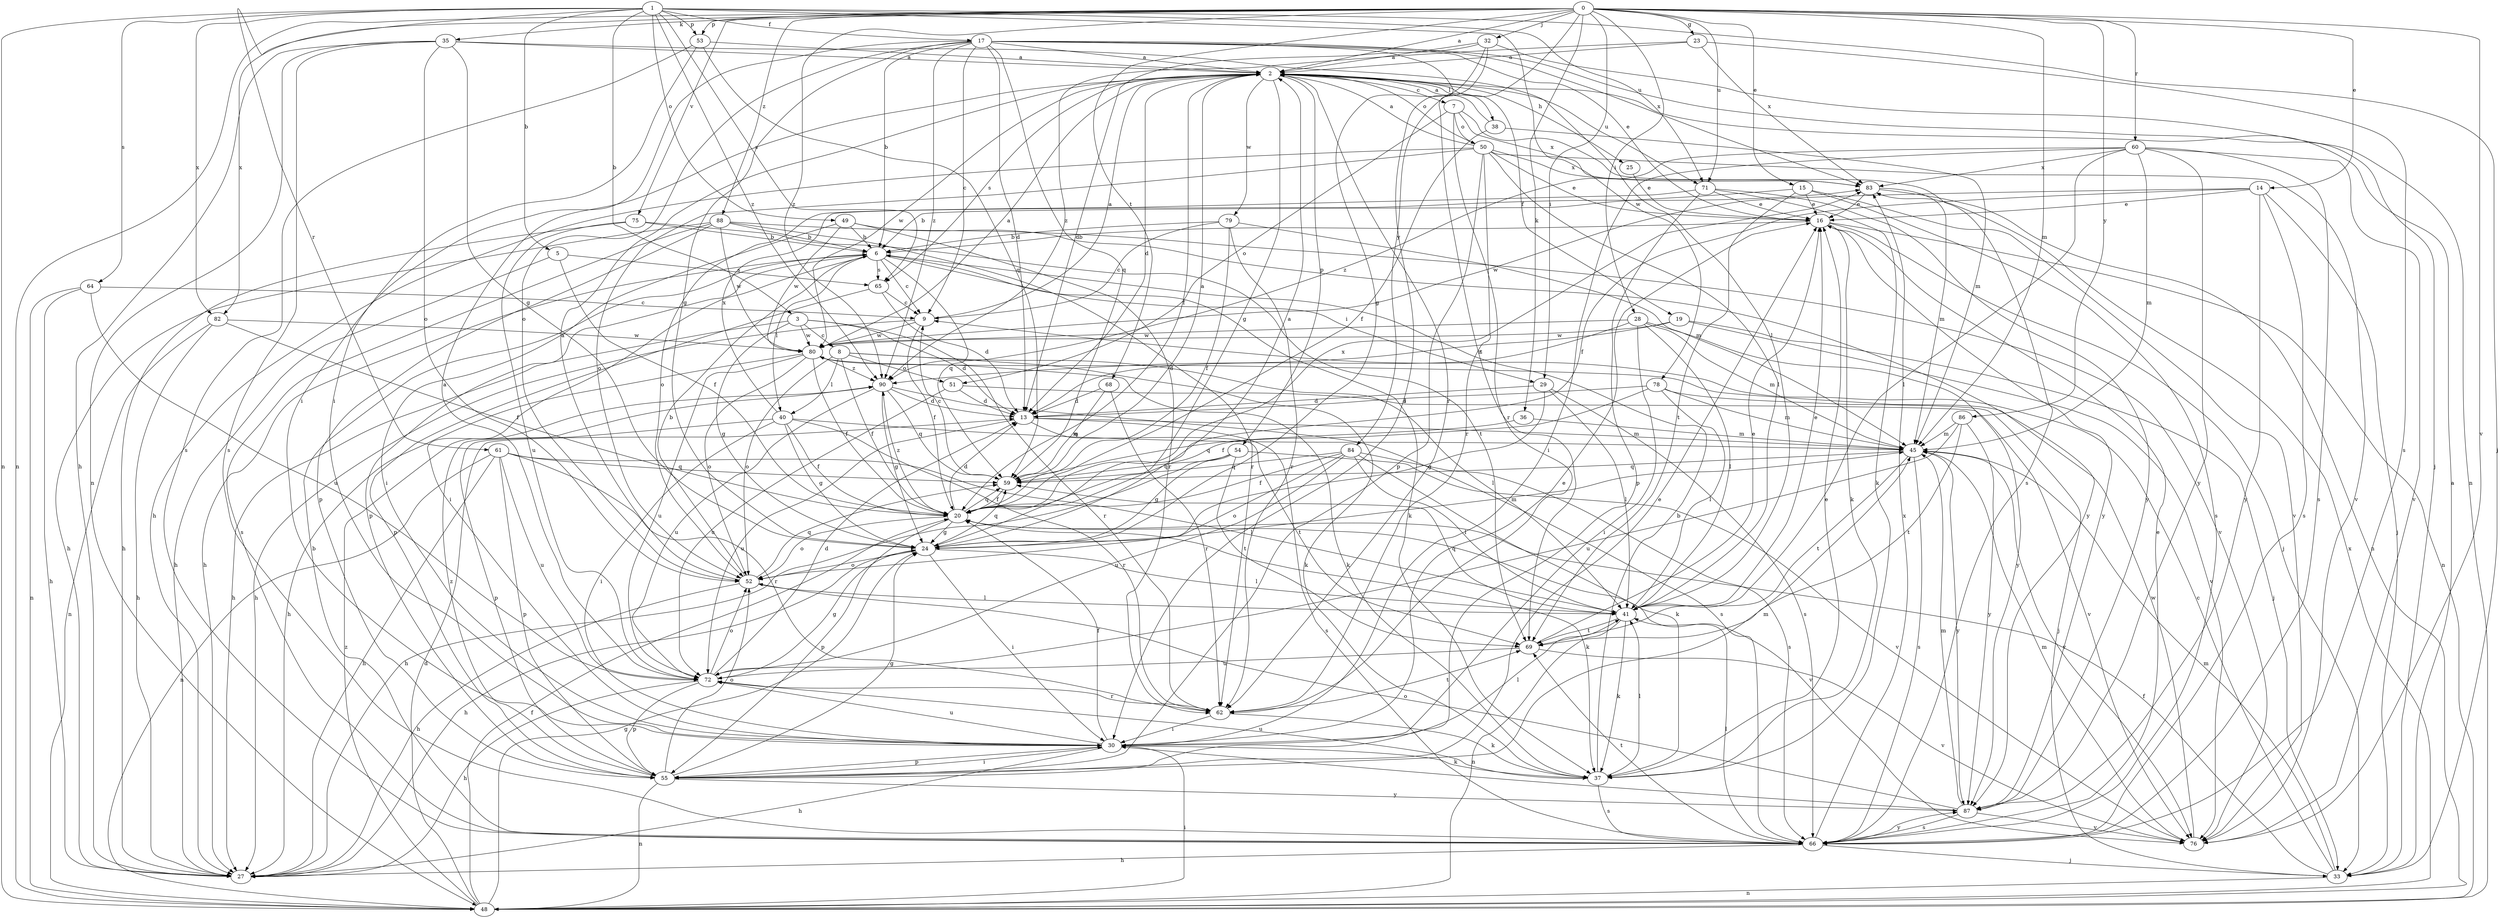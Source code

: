 strict digraph  {
0;
1;
2;
3;
5;
6;
7;
8;
9;
13;
14;
15;
16;
17;
19;
20;
23;
24;
25;
27;
28;
29;
30;
32;
33;
35;
36;
37;
38;
40;
41;
45;
48;
49;
50;
51;
52;
53;
54;
55;
59;
60;
61;
62;
64;
65;
66;
68;
69;
71;
72;
75;
76;
78;
79;
80;
82;
83;
84;
86;
87;
88;
90;
0 -> 2  [label=a];
0 -> 14  [label=e];
0 -> 15  [label=e];
0 -> 23  [label=g];
0 -> 28  [label=i];
0 -> 29  [label=i];
0 -> 32  [label=j];
0 -> 35  [label=k];
0 -> 36  [label=k];
0 -> 45  [label=m];
0 -> 48  [label=n];
0 -> 53  [label=p];
0 -> 60  [label=r];
0 -> 68  [label=t];
0 -> 71  [label=u];
0 -> 75  [label=v];
0 -> 76  [label=v];
0 -> 82  [label=x];
0 -> 84  [label=y];
0 -> 86  [label=y];
0 -> 88  [label=z];
0 -> 90  [label=z];
1 -> 3  [label=b];
1 -> 5  [label=b];
1 -> 17  [label=f];
1 -> 33  [label=j];
1 -> 48  [label=n];
1 -> 49  [label=o];
1 -> 53  [label=p];
1 -> 61  [label=r];
1 -> 64  [label=s];
1 -> 65  [label=s];
1 -> 71  [label=u];
1 -> 78  [label=w];
1 -> 82  [label=x];
1 -> 90  [label=z];
2 -> 7  [label=c];
2 -> 13  [label=d];
2 -> 19  [label=f];
2 -> 20  [label=f];
2 -> 24  [label=g];
2 -> 25  [label=h];
2 -> 38  [label=l];
2 -> 50  [label=o];
2 -> 54  [label=p];
2 -> 62  [label=r];
2 -> 65  [label=s];
2 -> 71  [label=u];
2 -> 79  [label=w];
2 -> 80  [label=w];
3 -> 8  [label=c];
3 -> 13  [label=d];
3 -> 24  [label=g];
3 -> 27  [label=h];
3 -> 62  [label=r];
3 -> 80  [label=w];
5 -> 20  [label=f];
5 -> 27  [label=h];
5 -> 65  [label=s];
6 -> 9  [label=c];
6 -> 27  [label=h];
6 -> 29  [label=i];
6 -> 30  [label=i];
6 -> 37  [label=k];
6 -> 40  [label=l];
6 -> 55  [label=p];
6 -> 59  [label=q];
6 -> 65  [label=s];
7 -> 50  [label=o];
7 -> 51  [label=o];
7 -> 62  [label=r];
7 -> 66  [label=s];
7 -> 83  [label=x];
8 -> 20  [label=f];
8 -> 37  [label=k];
8 -> 40  [label=l];
8 -> 41  [label=l];
8 -> 51  [label=o];
8 -> 52  [label=o];
9 -> 2  [label=a];
9 -> 20  [label=f];
9 -> 27  [label=h];
9 -> 80  [label=w];
13 -> 45  [label=m];
13 -> 66  [label=s];
13 -> 69  [label=t];
13 -> 72  [label=u];
14 -> 16  [label=e];
14 -> 20  [label=f];
14 -> 33  [label=j];
14 -> 66  [label=s];
14 -> 80  [label=w];
14 -> 87  [label=y];
15 -> 6  [label=b];
15 -> 16  [label=e];
15 -> 66  [label=s];
15 -> 69  [label=t];
15 -> 76  [label=v];
16 -> 6  [label=b];
16 -> 33  [label=j];
16 -> 37  [label=k];
16 -> 48  [label=n];
16 -> 87  [label=y];
17 -> 2  [label=a];
17 -> 6  [label=b];
17 -> 9  [label=c];
17 -> 13  [label=d];
17 -> 16  [label=e];
17 -> 24  [label=g];
17 -> 30  [label=i];
17 -> 33  [label=j];
17 -> 52  [label=o];
17 -> 59  [label=q];
17 -> 69  [label=t];
17 -> 83  [label=x];
17 -> 90  [label=z];
19 -> 33  [label=j];
19 -> 76  [label=v];
19 -> 80  [label=w];
19 -> 90  [label=z];
20 -> 13  [label=d];
20 -> 24  [label=g];
20 -> 37  [label=k];
20 -> 52  [label=o];
20 -> 55  [label=p];
20 -> 59  [label=q];
20 -> 76  [label=v];
20 -> 83  [label=x];
20 -> 90  [label=z];
23 -> 2  [label=a];
23 -> 66  [label=s];
23 -> 83  [label=x];
23 -> 90  [label=z];
24 -> 2  [label=a];
24 -> 27  [label=h];
24 -> 30  [label=i];
24 -> 41  [label=l];
24 -> 45  [label=m];
24 -> 52  [label=o];
24 -> 59  [label=q];
25 -> 16  [label=e];
28 -> 13  [label=d];
28 -> 30  [label=i];
28 -> 41  [label=l];
28 -> 45  [label=m];
28 -> 80  [label=w];
28 -> 87  [label=y];
29 -> 13  [label=d];
29 -> 24  [label=g];
29 -> 41  [label=l];
29 -> 66  [label=s];
30 -> 16  [label=e];
30 -> 20  [label=f];
30 -> 27  [label=h];
30 -> 37  [label=k];
30 -> 41  [label=l];
30 -> 55  [label=p];
30 -> 72  [label=u];
32 -> 2  [label=a];
32 -> 13  [label=d];
32 -> 24  [label=g];
32 -> 30  [label=i];
32 -> 48  [label=n];
33 -> 2  [label=a];
33 -> 9  [label=c];
33 -> 20  [label=f];
33 -> 45  [label=m];
33 -> 48  [label=n];
35 -> 2  [label=a];
35 -> 24  [label=g];
35 -> 27  [label=h];
35 -> 41  [label=l];
35 -> 48  [label=n];
35 -> 52  [label=o];
35 -> 66  [label=s];
36 -> 45  [label=m];
36 -> 59  [label=q];
37 -> 6  [label=b];
37 -> 16  [label=e];
37 -> 41  [label=l];
37 -> 66  [label=s];
37 -> 72  [label=u];
38 -> 2  [label=a];
38 -> 20  [label=f];
38 -> 45  [label=m];
40 -> 20  [label=f];
40 -> 24  [label=g];
40 -> 30  [label=i];
40 -> 45  [label=m];
40 -> 55  [label=p];
40 -> 62  [label=r];
40 -> 83  [label=x];
41 -> 16  [label=e];
41 -> 37  [label=k];
41 -> 48  [label=n];
41 -> 59  [label=q];
41 -> 69  [label=t];
45 -> 59  [label=q];
45 -> 66  [label=s];
45 -> 69  [label=t];
45 -> 76  [label=v];
45 -> 87  [label=y];
48 -> 13  [label=d];
48 -> 20  [label=f];
48 -> 24  [label=g];
48 -> 30  [label=i];
48 -> 83  [label=x];
48 -> 90  [label=z];
49 -> 6  [label=b];
49 -> 30  [label=i];
49 -> 62  [label=r];
49 -> 80  [label=w];
49 -> 87  [label=y];
50 -> 2  [label=a];
50 -> 16  [label=e];
50 -> 27  [label=h];
50 -> 41  [label=l];
50 -> 52  [label=o];
50 -> 55  [label=p];
50 -> 62  [label=r];
50 -> 76  [label=v];
50 -> 83  [label=x];
51 -> 13  [label=d];
51 -> 72  [label=u];
51 -> 76  [label=v];
52 -> 2  [label=a];
52 -> 6  [label=b];
52 -> 27  [label=h];
52 -> 41  [label=l];
52 -> 59  [label=q];
53 -> 2  [label=a];
53 -> 30  [label=i];
53 -> 59  [label=q];
53 -> 66  [label=s];
54 -> 24  [label=g];
54 -> 27  [label=h];
54 -> 59  [label=q];
54 -> 69  [label=t];
54 -> 76  [label=v];
55 -> 16  [label=e];
55 -> 24  [label=g];
55 -> 30  [label=i];
55 -> 45  [label=m];
55 -> 48  [label=n];
55 -> 52  [label=o];
55 -> 87  [label=y];
55 -> 90  [label=z];
59 -> 2  [label=a];
59 -> 9  [label=c];
59 -> 20  [label=f];
60 -> 30  [label=i];
60 -> 41  [label=l];
60 -> 45  [label=m];
60 -> 66  [label=s];
60 -> 76  [label=v];
60 -> 83  [label=x];
60 -> 87  [label=y];
60 -> 90  [label=z];
61 -> 27  [label=h];
61 -> 41  [label=l];
61 -> 48  [label=n];
61 -> 55  [label=p];
61 -> 59  [label=q];
61 -> 62  [label=r];
61 -> 72  [label=u];
62 -> 30  [label=i];
62 -> 37  [label=k];
62 -> 69  [label=t];
64 -> 9  [label=c];
64 -> 27  [label=h];
64 -> 48  [label=n];
64 -> 72  [label=u];
65 -> 9  [label=c];
65 -> 13  [label=d];
65 -> 55  [label=p];
66 -> 6  [label=b];
66 -> 16  [label=e];
66 -> 27  [label=h];
66 -> 33  [label=j];
66 -> 41  [label=l];
66 -> 69  [label=t];
66 -> 83  [label=x];
66 -> 87  [label=y];
68 -> 13  [label=d];
68 -> 59  [label=q];
68 -> 62  [label=r];
69 -> 16  [label=e];
69 -> 72  [label=u];
69 -> 76  [label=v];
71 -> 16  [label=e];
71 -> 37  [label=k];
71 -> 52  [label=o];
71 -> 55  [label=p];
71 -> 87  [label=y];
72 -> 2  [label=a];
72 -> 13  [label=d];
72 -> 24  [label=g];
72 -> 27  [label=h];
72 -> 52  [label=o];
72 -> 55  [label=p];
72 -> 62  [label=r];
75 -> 6  [label=b];
75 -> 27  [label=h];
75 -> 69  [label=t];
75 -> 72  [label=u];
76 -> 45  [label=m];
76 -> 80  [label=w];
78 -> 13  [label=d];
78 -> 20  [label=f];
78 -> 33  [label=j];
78 -> 41  [label=l];
78 -> 45  [label=m];
79 -> 6  [label=b];
79 -> 9  [label=c];
79 -> 20  [label=f];
79 -> 45  [label=m];
79 -> 62  [label=r];
80 -> 2  [label=a];
80 -> 20  [label=f];
80 -> 27  [label=h];
80 -> 37  [label=k];
80 -> 52  [label=o];
80 -> 72  [label=u];
80 -> 90  [label=z];
82 -> 20  [label=f];
82 -> 27  [label=h];
82 -> 48  [label=n];
82 -> 80  [label=w];
83 -> 16  [label=e];
83 -> 45  [label=m];
83 -> 48  [label=n];
84 -> 20  [label=f];
84 -> 37  [label=k];
84 -> 41  [label=l];
84 -> 52  [label=o];
84 -> 59  [label=q];
84 -> 66  [label=s];
84 -> 72  [label=u];
86 -> 45  [label=m];
86 -> 69  [label=t];
86 -> 72  [label=u];
86 -> 87  [label=y];
87 -> 30  [label=i];
87 -> 45  [label=m];
87 -> 52  [label=o];
87 -> 66  [label=s];
87 -> 76  [label=v];
88 -> 6  [label=b];
88 -> 27  [label=h];
88 -> 55  [label=p];
88 -> 62  [label=r];
88 -> 66  [label=s];
88 -> 76  [label=v];
88 -> 80  [label=w];
90 -> 13  [label=d];
90 -> 24  [label=g];
90 -> 59  [label=q];
90 -> 66  [label=s];
90 -> 72  [label=u];
}
